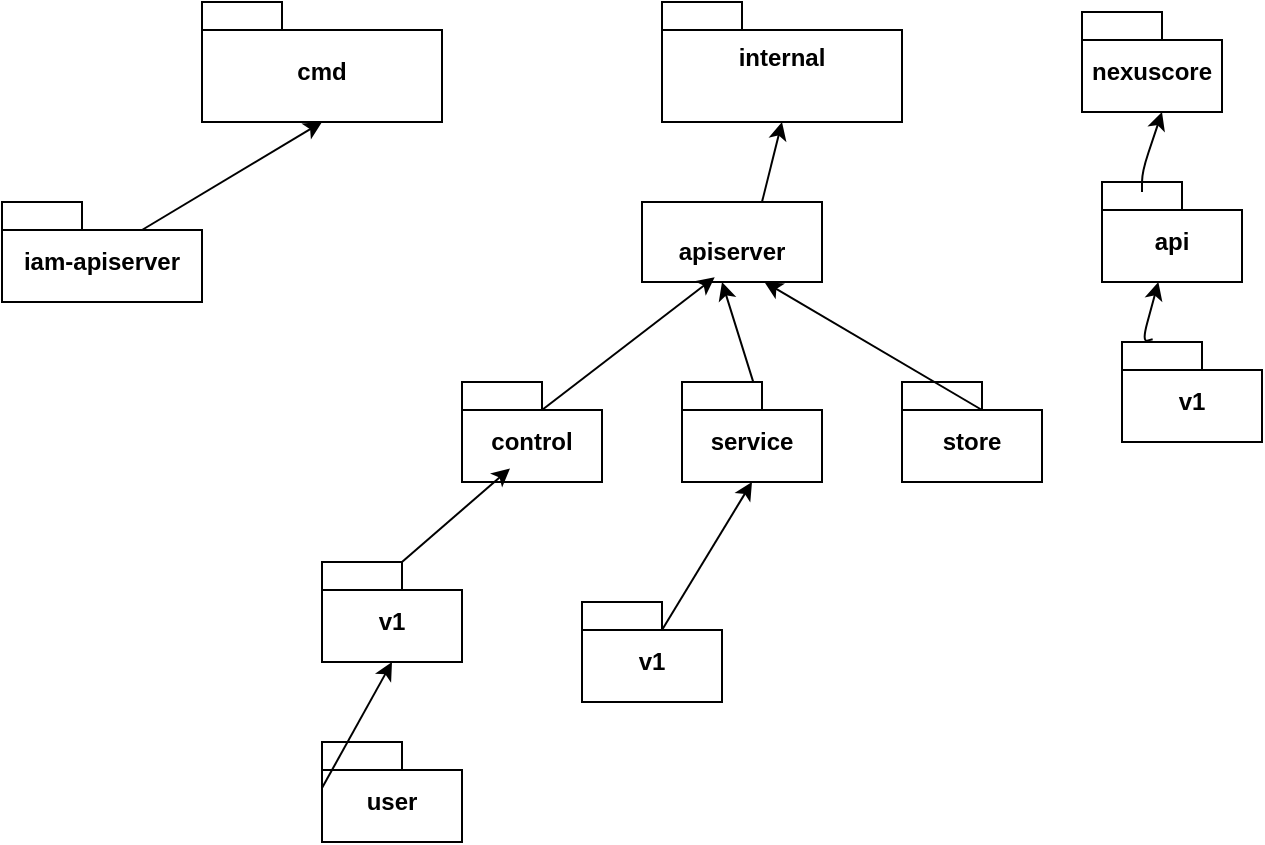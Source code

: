 <mxfile>
    <diagram id="0TSzYVMnS4lhJYBzI5ll" name="第 1 页">
        <mxGraphModel dx="696" dy="213" grid="1" gridSize="10" guides="1" tooltips="1" connect="1" arrows="1" fold="1" page="1" pageScale="1" pageWidth="827" pageHeight="1169" math="0" shadow="0">
            <root>
                <mxCell id="0"/>
                <mxCell id="1" parent="0"/>
                <mxCell id="2" value="cmd" style="shape=folder;fontStyle=1;spacingTop=10;tabWidth=40;tabHeight=14;tabPosition=left;html=1;whiteSpace=wrap;align=center;" parent="1" vertex="1">
                    <mxGeometry x="130" y="20" width="120" height="60" as="geometry"/>
                </mxCell>
                <mxCell id="3" value="internal&lt;div&gt;&lt;br&gt;&lt;/div&gt;" style="shape=folder;fontStyle=1;spacingTop=10;tabWidth=40;tabHeight=14;tabPosition=left;html=1;whiteSpace=wrap;" parent="1" vertex="1">
                    <mxGeometry x="360" y="20" width="120" height="60" as="geometry"/>
                </mxCell>
                <mxCell id="4" value="iam-apiserver" style="shape=folder;fontStyle=1;spacingTop=10;tabWidth=40;tabHeight=14;tabPosition=left;html=1;whiteSpace=wrap;" parent="1" vertex="1">
                    <mxGeometry x="30" y="120" width="100" height="50" as="geometry"/>
                </mxCell>
                <mxCell id="5" style="edgeStyle=none;html=1;exitX=0;exitY=0;exitDx=70;exitDy=14;exitPerimeter=0;entryX=0.5;entryY=1;entryDx=0;entryDy=0;entryPerimeter=0;" parent="1" source="4" target="2" edge="1">
                    <mxGeometry relative="1" as="geometry"/>
                </mxCell>
                <mxCell id="6" value="&lt;div&gt;apiserver&lt;/div&gt;" style="shape=folder;fontStyle=1;spacingTop=10;tabWidth=120;tabHeight=0;tabPosition=left;html=1;whiteSpace=wrap;" parent="1" vertex="1">
                    <mxGeometry x="350" y="120" width="90" height="40" as="geometry"/>
                </mxCell>
                <mxCell id="7" style="edgeStyle=none;html=1;exitX=0;exitY=0;exitDx=60;exitDy=0;exitPerimeter=0;entryX=0.5;entryY=1;entryDx=0;entryDy=0;entryPerimeter=0;" parent="1" source="6" target="3" edge="1">
                    <mxGeometry relative="1" as="geometry"/>
                </mxCell>
                <mxCell id="9" value="store" style="shape=folder;fontStyle=1;spacingTop=10;tabWidth=40;tabHeight=14;tabPosition=left;html=1;whiteSpace=wrap;" parent="1" vertex="1">
                    <mxGeometry x="480" y="210" width="70" height="50" as="geometry"/>
                </mxCell>
                <mxCell id="10" value="control" style="shape=folder;fontStyle=1;spacingTop=10;tabWidth=40;tabHeight=14;tabPosition=left;html=1;whiteSpace=wrap;" parent="1" vertex="1">
                    <mxGeometry x="260" y="210" width="70" height="50" as="geometry"/>
                </mxCell>
                <mxCell id="13" style="edgeStyle=none;html=1;exitX=0;exitY=0;exitDx=40;exitDy=14;exitPerimeter=0;" parent="1" source="11" edge="1">
                    <mxGeometry relative="1" as="geometry">
                        <mxPoint x="390" y="160" as="targetPoint"/>
                    </mxGeometry>
                </mxCell>
                <mxCell id="11" value="service" style="shape=folder;fontStyle=1;spacingTop=10;tabWidth=40;tabHeight=14;tabPosition=left;html=1;whiteSpace=wrap;" parent="1" vertex="1">
                    <mxGeometry x="370" y="210" width="70" height="50" as="geometry"/>
                </mxCell>
                <mxCell id="12" style="edgeStyle=none;html=1;exitX=0;exitY=0;exitDx=40;exitDy=14;exitPerimeter=0;entryX=0.404;entryY=0.94;entryDx=0;entryDy=0;entryPerimeter=0;" parent="1" source="10" target="6" edge="1">
                    <mxGeometry relative="1" as="geometry"/>
                </mxCell>
                <mxCell id="14" style="edgeStyle=none;html=1;exitX=0;exitY=0;exitDx=40;exitDy=14;exitPerimeter=0;entryX=0.68;entryY=1;entryDx=0;entryDy=0;entryPerimeter=0;" parent="1" source="9" target="6" edge="1">
                    <mxGeometry relative="1" as="geometry"/>
                </mxCell>
                <mxCell id="15" value="v1" style="shape=folder;fontStyle=1;spacingTop=10;tabWidth=40;tabHeight=14;tabPosition=left;html=1;whiteSpace=wrap;" parent="1" vertex="1">
                    <mxGeometry x="190" y="300" width="70" height="50" as="geometry"/>
                </mxCell>
                <mxCell id="16" style="edgeStyle=none;html=1;exitX=0;exitY=0;exitDx=40;exitDy=0;exitPerimeter=0;entryX=0.343;entryY=0.864;entryDx=0;entryDy=0;entryPerimeter=0;" parent="1" source="15" target="10" edge="1">
                    <mxGeometry relative="1" as="geometry"/>
                </mxCell>
                <mxCell id="17" value="user" style="shape=folder;fontStyle=1;spacingTop=10;tabWidth=40;tabHeight=14;tabPosition=left;html=1;whiteSpace=wrap;" parent="1" vertex="1">
                    <mxGeometry x="190" y="390" width="70" height="50" as="geometry"/>
                </mxCell>
                <mxCell id="18" style="edgeStyle=none;html=1;exitX=0;exitY=0;exitDx=0;exitDy=23;exitPerimeter=0;entryX=0.5;entryY=1;entryDx=0;entryDy=0;entryPerimeter=0;" parent="1" source="17" target="15" edge="1">
                    <mxGeometry relative="1" as="geometry"/>
                </mxCell>
                <mxCell id="19" value="v1" style="shape=folder;fontStyle=1;spacingTop=10;tabWidth=40;tabHeight=14;tabPosition=left;html=1;whiteSpace=wrap;" parent="1" vertex="1">
                    <mxGeometry x="320" y="320" width="70" height="50" as="geometry"/>
                </mxCell>
                <mxCell id="20" style="edgeStyle=none;html=1;exitX=0;exitY=0;exitDx=40;exitDy=14;exitPerimeter=0;entryX=0.5;entryY=1;entryDx=0;entryDy=0;entryPerimeter=0;" parent="1" source="19" target="11" edge="1">
                    <mxGeometry relative="1" as="geometry"/>
                </mxCell>
                <mxCell id="23" value="nexuscore" style="shape=folder;fontStyle=1;spacingTop=10;tabWidth=40;tabHeight=14;tabPosition=left;html=1;whiteSpace=wrap;" parent="1" vertex="1">
                    <mxGeometry x="570" y="25" width="70" height="50" as="geometry"/>
                </mxCell>
                <mxCell id="24" value="api" style="shape=folder;fontStyle=1;spacingTop=10;tabWidth=40;tabHeight=14;tabPosition=left;html=1;whiteSpace=wrap;" parent="1" vertex="1">
                    <mxGeometry x="580" y="110" width="70" height="50" as="geometry"/>
                </mxCell>
                <mxCell id="25" style="edgeStyle=none;html=1;exitX=0;exitY=0;exitDx=60;exitDy=0;exitPerimeter=0;entryX=0.5;entryY=1;entryDx=0;entryDy=0;entryPerimeter=0;" parent="1" edge="1">
                    <mxGeometry relative="1" as="geometry">
                        <mxPoint x="600" y="115" as="sourcePoint"/>
                        <mxPoint x="610" y="75" as="targetPoint"/>
                        <Array as="points">
                            <mxPoint x="600" y="105"/>
                        </Array>
                    </mxGeometry>
                </mxCell>
                <mxCell id="26" value="v1" style="shape=folder;fontStyle=1;spacingTop=10;tabWidth=40;tabHeight=14;tabPosition=left;html=1;whiteSpace=wrap;" parent="1" vertex="1">
                    <mxGeometry x="590" y="190" width="70" height="50" as="geometry"/>
                </mxCell>
                <mxCell id="27" style="edgeStyle=none;html=1;exitX=0.219;exitY=-0.028;exitDx=0;exitDy=0;exitPerimeter=0;" parent="1" source="26" target="24" edge="1">
                    <mxGeometry relative="1" as="geometry">
                        <mxPoint x="550" y="170" as="sourcePoint"/>
                        <mxPoint x="560" y="130" as="targetPoint"/>
                        <Array as="points">
                            <mxPoint x="600" y="190"/>
                        </Array>
                    </mxGeometry>
                </mxCell>
            </root>
        </mxGraphModel>
    </diagram>
</mxfile>